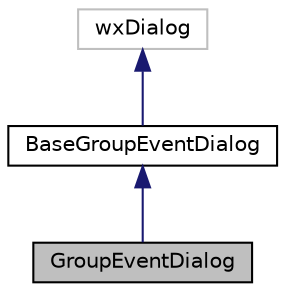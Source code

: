 digraph "GroupEventDialog"
{
  edge [fontname="Helvetica",fontsize="10",labelfontname="Helvetica",labelfontsize="10"];
  node [fontname="Helvetica",fontsize="10",shape=record];
  Node1 [label="GroupEventDialog",height=0.2,width=0.4,color="black", fillcolor="grey75", style="filled" fontcolor="black"];
  Node2 -> Node1 [dir="back",color="midnightblue",fontsize="10",style="solid",fontname="Helvetica"];
  Node2 [label="BaseGroupEventDialog",height=0.2,width=0.4,color="black", fillcolor="white", style="filled",URL="$class_base_group_event_dialog.html"];
  Node3 -> Node2 [dir="back",color="midnightblue",fontsize="10",style="solid",fontname="Helvetica"];
  Node3 [label="wxDialog",height=0.2,width=0.4,color="grey75", fillcolor="white", style="filled"];
}
